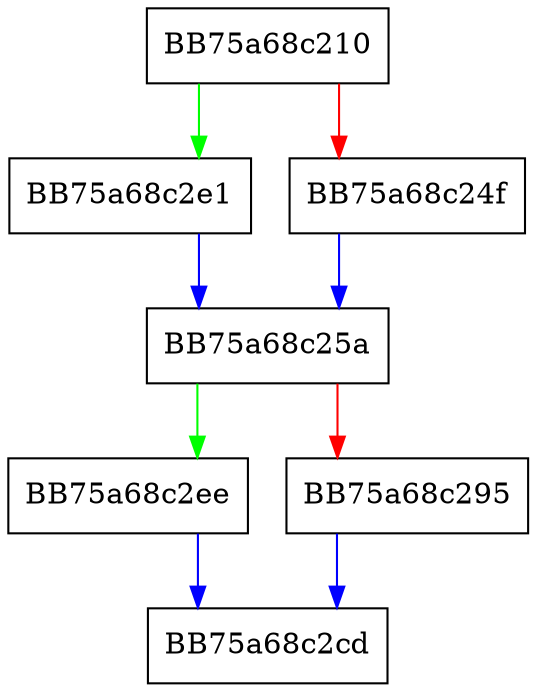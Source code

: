digraph message {
  node [shape="box"];
  graph [splines=ortho];
  BB75a68c210 -> BB75a68c2e1 [color="green"];
  BB75a68c210 -> BB75a68c24f [color="red"];
  BB75a68c24f -> BB75a68c25a [color="blue"];
  BB75a68c25a -> BB75a68c2ee [color="green"];
  BB75a68c25a -> BB75a68c295 [color="red"];
  BB75a68c295 -> BB75a68c2cd [color="blue"];
  BB75a68c2e1 -> BB75a68c25a [color="blue"];
  BB75a68c2ee -> BB75a68c2cd [color="blue"];
}